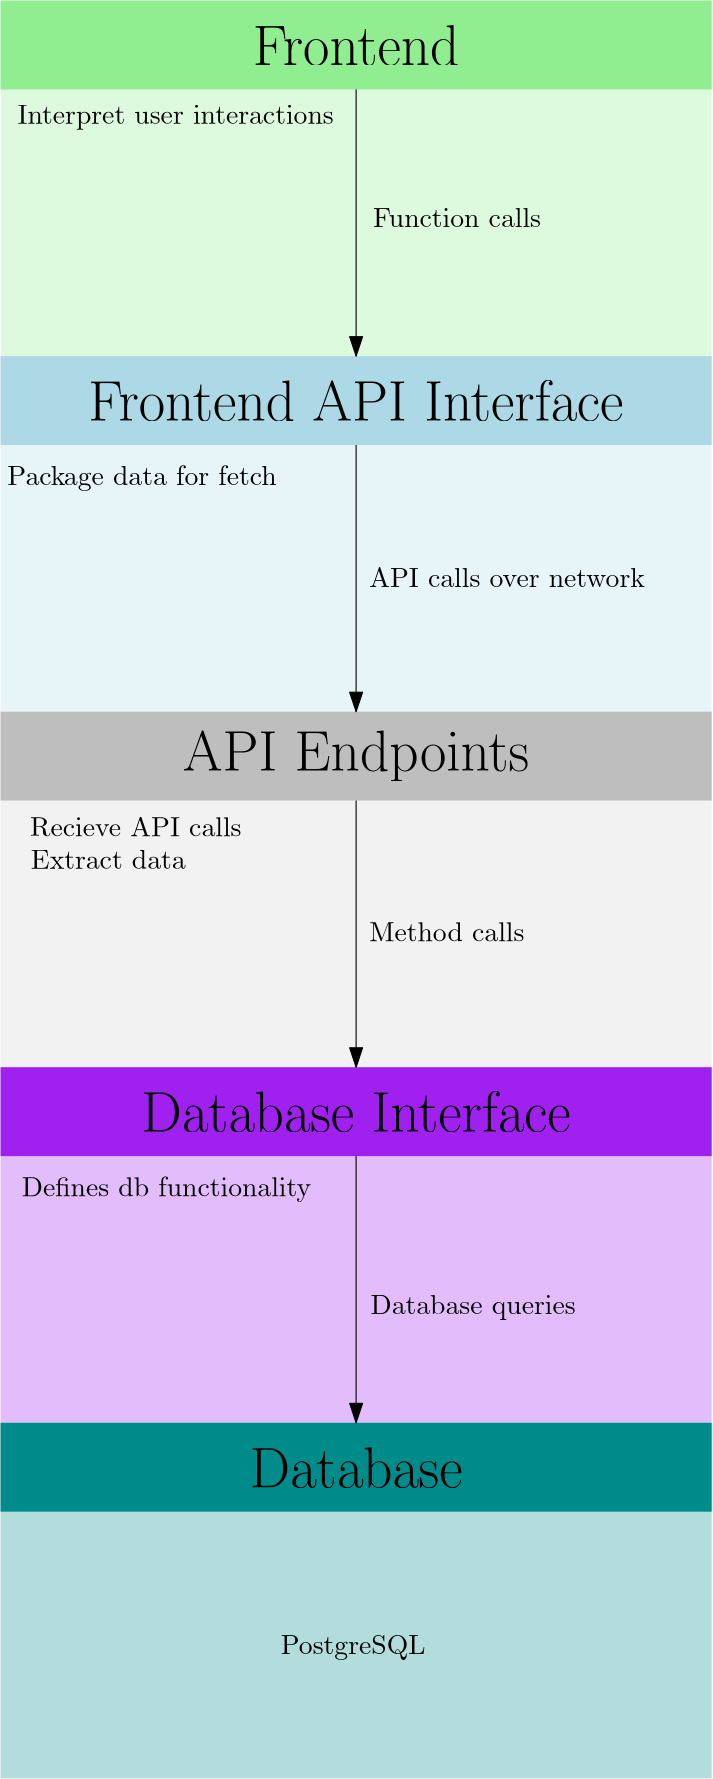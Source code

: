 <?xml version="1.0"?>
<!DOCTYPE ipe SYSTEM "ipe.dtd">
<ipe version="70218" creator="Ipe 7.2.29">
<info created="D:20250704164400" modified="D:20250704174607"/>
<ipestyle name="basic">
<symbol name="arrow/arc(spx)">
<path stroke="sym-stroke" fill="sym-stroke" pen="sym-pen">
0 0 m
-1 0.333 l
-1 -0.333 l
h
</path>
</symbol>
<symbol name="arrow/farc(spx)">
<path stroke="sym-stroke" fill="white" pen="sym-pen">
0 0 m
-1 0.333 l
-1 -0.333 l
h
</path>
</symbol>
<symbol name="arrow/ptarc(spx)">
<path stroke="sym-stroke" fill="sym-stroke" pen="sym-pen">
0 0 m
-1 0.333 l
-0.8 0 l
-1 -0.333 l
h
</path>
</symbol>
<symbol name="arrow/fptarc(spx)">
<path stroke="sym-stroke" fill="white" pen="sym-pen">
0 0 m
-1 0.333 l
-0.8 0 l
-1 -0.333 l
h
</path>
</symbol>
<symbol name="mark/circle(sx)" transformations="translations">
<path fill="sym-stroke">
0.6 0 0 0.6 0 0 e
0.4 0 0 0.4 0 0 e
</path>
</symbol>
<symbol name="mark/disk(sx)" transformations="translations">
<path fill="sym-stroke">
0.6 0 0 0.6 0 0 e
</path>
</symbol>
<symbol name="mark/fdisk(sfx)" transformations="translations">
<group>
<path fill="sym-fill">
0.5 0 0 0.5 0 0 e
</path>
<path fill="sym-stroke" fillrule="eofill">
0.6 0 0 0.6 0 0 e
0.4 0 0 0.4 0 0 e
</path>
</group>
</symbol>
<symbol name="mark/box(sx)" transformations="translations">
<path fill="sym-stroke" fillrule="eofill">
-0.6 -0.6 m
0.6 -0.6 l
0.6 0.6 l
-0.6 0.6 l
h
-0.4 -0.4 m
0.4 -0.4 l
0.4 0.4 l
-0.4 0.4 l
h
</path>
</symbol>
<symbol name="mark/square(sx)" transformations="translations">
<path fill="sym-stroke">
-0.6 -0.6 m
0.6 -0.6 l
0.6 0.6 l
-0.6 0.6 l
h
</path>
</symbol>
<symbol name="mark/fsquare(sfx)" transformations="translations">
<group>
<path fill="sym-fill">
-0.5 -0.5 m
0.5 -0.5 l
0.5 0.5 l
-0.5 0.5 l
h
</path>
<path fill="sym-stroke" fillrule="eofill">
-0.6 -0.6 m
0.6 -0.6 l
0.6 0.6 l
-0.6 0.6 l
h
-0.4 -0.4 m
0.4 -0.4 l
0.4 0.4 l
-0.4 0.4 l
h
</path>
</group>
</symbol>
<symbol name="mark/cross(sx)" transformations="translations">
<group>
<path fill="sym-stroke">
-0.43 -0.57 m
0.57 0.43 l
0.43 0.57 l
-0.57 -0.43 l
h
</path>
<path fill="sym-stroke">
-0.43 0.57 m
0.57 -0.43 l
0.43 -0.57 l
-0.57 0.43 l
h
</path>
</group>
</symbol>
<symbol name="arrow/fnormal(spx)">
<path stroke="sym-stroke" fill="white" pen="sym-pen">
0 0 m
-1 0.333 l
-1 -0.333 l
h
</path>
</symbol>
<symbol name="arrow/pointed(spx)">
<path stroke="sym-stroke" fill="sym-stroke" pen="sym-pen">
0 0 m
-1 0.333 l
-0.8 0 l
-1 -0.333 l
h
</path>
</symbol>
<symbol name="arrow/fpointed(spx)">
<path stroke="sym-stroke" fill="white" pen="sym-pen">
0 0 m
-1 0.333 l
-0.8 0 l
-1 -0.333 l
h
</path>
</symbol>
<symbol name="arrow/linear(spx)">
<path stroke="sym-stroke" pen="sym-pen">
-1 0.333 m
0 0 l
-1 -0.333 l
</path>
</symbol>
<symbol name="arrow/fdouble(spx)">
<path stroke="sym-stroke" fill="white" pen="sym-pen">
0 0 m
-1 0.333 l
-1 -0.333 l
h
-1 0 m
-2 0.333 l
-2 -0.333 l
h
</path>
</symbol>
<symbol name="arrow/double(spx)">
<path stroke="sym-stroke" fill="sym-stroke" pen="sym-pen">
0 0 m
-1 0.333 l
-1 -0.333 l
h
-1 0 m
-2 0.333 l
-2 -0.333 l
h
</path>
</symbol>
<symbol name="arrow/mid-normal(spx)">
<path stroke="sym-stroke" fill="sym-stroke" pen="sym-pen">
0.5 0 m
-0.5 0.333 l
-0.5 -0.333 l
h
</path>
</symbol>
<symbol name="arrow/mid-fnormal(spx)">
<path stroke="sym-stroke" fill="white" pen="sym-pen">
0.5 0 m
-0.5 0.333 l
-0.5 -0.333 l
h
</path>
</symbol>
<symbol name="arrow/mid-pointed(spx)">
<path stroke="sym-stroke" fill="sym-stroke" pen="sym-pen">
0.5 0 m
-0.5 0.333 l
-0.3 0 l
-0.5 -0.333 l
h
</path>
</symbol>
<symbol name="arrow/mid-fpointed(spx)">
<path stroke="sym-stroke" fill="white" pen="sym-pen">
0.5 0 m
-0.5 0.333 l
-0.3 0 l
-0.5 -0.333 l
h
</path>
</symbol>
<symbol name="arrow/mid-double(spx)">
<path stroke="sym-stroke" fill="sym-stroke" pen="sym-pen">
1 0 m
0 0.333 l
0 -0.333 l
h
0 0 m
-1 0.333 l
-1 -0.333 l
h
</path>
</symbol>
<symbol name="arrow/mid-fdouble(spx)">
<path stroke="sym-stroke" fill="white" pen="sym-pen">
1 0 m
0 0.333 l
0 -0.333 l
h
0 0 m
-1 0.333 l
-1 -0.333 l
h
</path>
</symbol>
<anglesize name="22.5 deg" value="22.5"/>
<anglesize name="30 deg" value="30"/>
<anglesize name="45 deg" value="45"/>
<anglesize name="60 deg" value="60"/>
<anglesize name="90 deg" value="90"/>
<arrowsize name="large" value="10"/>
<arrowsize name="small" value="5"/>
<arrowsize name="tiny" value="3"/>
<color name="blue" value="0 0 1"/>
<color name="brown" value="0.647 0.165 0.165"/>
<color name="darkblue" value="0 0 0.545"/>
<color name="darkcyan" value="0 0.545 0.545"/>
<color name="darkgray" value="0.663"/>
<color name="darkgreen" value="0 0.392 0"/>
<color name="darkmagenta" value="0.545 0 0.545"/>
<color name="darkorange" value="1 0.549 0"/>
<color name="darkred" value="0.545 0 0"/>
<color name="gold" value="1 0.843 0"/>
<color name="gray" value="0.745"/>
<color name="green" value="0 1 0"/>
<color name="lightblue" value="0.678 0.847 0.902"/>
<color name="lightcyan" value="0.878 1 1"/>
<color name="lightgray" value="0.827"/>
<color name="lightgreen" value="0.565 0.933 0.565"/>
<color name="lightyellow" value="1 1 0.878"/>
<color name="navy" value="0 0 0.502"/>
<color name="orange" value="1 0.647 0"/>
<color name="pink" value="1 0.753 0.796"/>
<color name="purple" value="0.627 0.125 0.941"/>
<color name="red" value="1 0 0"/>
<color name="seagreen" value="0.18 0.545 0.341"/>
<color name="turquoise" value="0.251 0.878 0.816"/>
<color name="violet" value="0.933 0.51 0.933"/>
<color name="yellow" value="1 1 0"/>
<dashstyle name="dash dot dotted" value="[4 2 1 2 1 2] 0"/>
<dashstyle name="dash dotted" value="[4 2 1 2] 0"/>
<dashstyle name="dashed" value="[4] 0"/>
<dashstyle name="dotted" value="[1 3] 0"/>
<gridsize name="10 pts (~3.5 mm)" value="10"/>
<gridsize name="14 pts (~5 mm)" value="14"/>
<gridsize name="16 pts (~6 mm)" value="16"/>
<gridsize name="20 pts (~7 mm)" value="20"/>
<gridsize name="28 pts (~10 mm)" value="28"/>
<gridsize name="32 pts (~12 mm)" value="32"/>
<gridsize name="4 pts" value="4"/>
<gridsize name="56 pts (~20 mm)" value="56"/>
<gridsize name="8 pts (~3 mm)" value="8"/>
<opacity name="10%" value="0.1"/>
<opacity name="30%" value="0.3"/>
<opacity name="50%" value="0.5"/>
<opacity name="75%" value="0.75"/>
<pen name="fat" value="1.2"/>
<pen name="heavier" value="0.8"/>
<pen name="ultrafat" value="2"/>
<symbolsize name="large" value="5"/>
<symbolsize name="small" value="2"/>
<symbolsize name="tiny" value="1.1"/>
<textsize name="Huge" value="\Huge"/>
<textsize name="LARGE" value="\LARGE"/>
<textsize name="Large" value="\Large"/>
<textsize name="footnote" value="\footnotesize"/>
<textsize name="huge" value="\huge"/>
<textsize name="large" value="\large"/>
<textsize name="script" value="\scriptsize"/>
<textsize name="small" value="\small"/>
<textsize name="tiny" value="\tiny"/>
<textstyle name="center" begin="\begin{center}" end="\end{center}"/>
<textstyle name="item" begin="\begin{itemize}\item{}" end="\end{itemize}"/>
<textstyle name="itemize" begin="\begin{itemize}" end="\end{itemize}"/>
<tiling name="falling" angle="-60" step="4" width="1"/>
<tiling name="rising" angle="30" step="4" width="1"/>
</ipestyle>
<page>
<layer name="alpha"/>
<view layers="alpha" active="alpha"/>
<path layer="alpha" matrix="1 0 0 1 160 0" fill="lightgreen" opacity="30%" stroke-opacity="opaque">
32 704 m
32 576 l
288 576 l
288 704 l
h
</path>
<path matrix="1 0 0 1 160 0" fill="lightblue" opacity="30%" stroke-opacity="opaque">
32 448 m
32 576 l
288 576 l
288 448 l
h
</path>
<path matrix="1 0 0 1 160 0" fill="lightgray" opacity="30%" stroke-opacity="opaque">
32 320 m
32 448 l
288 448 l
288 320 l
h
</path>
<path matrix="1 0 0 1 160 0" fill="purple" opacity="30%" stroke-opacity="opaque">
32 192 m
32 320 l
288 320 l
288 192 l
h
</path>
<path matrix="1 0 0 1 160 0" fill="darkcyan" opacity="30%" stroke-opacity="opaque">
32 64 m
32 192 l
288 192 l
288 64 l
h
</path>
<path matrix="2 0 0 1 -192 -64" fill="lightgreen">
192 768 m
192 736 l
320 736 l
320 768 l
h
</path>
<path matrix="2 0 0 1 -192 -144" fill="lightblue">
192 720 m
192 688 l
320 688 l
320 720 l
h
</path>
<path matrix="2 0 0 1 -192 -224" fill="gray">
192 672 m
192 640 l
320 640 l
320 672 l
h
</path>
<path matrix="2 0 0 1 -192 -304" fill="purple">
192 624 m
192 592 l
320 592 l
320 624 l
h
</path>
<path matrix="2 0 0 1 -192 -384" fill="darkcyan">
192 576 m
192 544 l
320 544 l
320 576 l
h
</path>
<text matrix="2 0 0 1 -192 -384" transformations="translations" pos="256 560" stroke="black" type="label" width="76.723" height="14.349" depth="0" halign="center" valign="center" size="huge">Database</text>
<text matrix="2 0 0 1 -192 -304" transformations="translations" pos="256 608" stroke="black" type="label" width="154.745" height="14.349" depth="0" halign="center" valign="center" size="huge">Database Interface</text>
<text matrix="2 0 0 1 -192 -224" transformations="translations" pos="256 656" stroke="black" type="label" width="124.893" height="14.348" depth="4.02" halign="center" valign="center" size="huge">API Endpoints</text>
<text matrix="2 0 0 1 -192 -144" transformations="translations" pos="256 704" stroke="black" type="label" width="192.791" height="14.349" depth="0" halign="center" valign="center" size="huge">Frontend API Interface</text>
<text matrix="2 0 0 1 -192 -64" transformations="translations" pos="256 752" stroke="black" type="label" width="74.456" height="14.349" depth="0" halign="center" valign="center" size="huge">Frontend</text>
<path stroke="black" arrow="normal/normal">
320 672 m
320 576 l
</path>
<path stroke="black" arrow="normal/normal">
320 544 m
320 448 l
</path>
<path stroke="black" arrow="normal/normal">
320 416 m
320 320 l
</path>
<path stroke="black" arrow="normal/normal">
320 288 m
320 192 l
</path>
<text matrix="1 0 0 1 -9.90341 -1.5637" transformations="translations" pos="336 624" stroke="black" type="label" width="60.523" height="6.918" depth="0" valign="baseline">Function calls</text>
<text matrix="1 0 0 1 4.69109 -3.12739" transformations="translations" pos="320 496" stroke="black" type="label" width="99.322" height="6.918" depth="0" valign="baseline">API calls over network</text>
<text matrix="1 0 0 1 4.69109 -2.60616" transformations="translations" pos="320 368" stroke="black" type="label" width="55.957" height="6.918" depth="0" valign="baseline">Method calls</text>
<text matrix="1 0 0 1 5.21232 -8.86095" transformations="translations" pos="320 240" stroke="black" type="label" width="73.89" height="6.926" depth="1.93" valign="baseline">Database queries</text>
<text matrix="1 0 0 1 -9.90341 3.64863" transformations="translations" pos="208 656" stroke="black" type="label" width="113.962" height="6.815" depth="1.93" valign="baseline">Interpret user interactions</text>
<text matrix="1 0 0 1 -13.552 1.5637" transformations="translations" pos="208 528" stroke="black" type="label" width="97.025" height="6.926" depth="1.93" valign="baseline">Package data for fetch</text>
<text matrix="1 0 0 1 -21.3705 3.12739" transformations="translations" pos="224 400" stroke="black" type="label" width="76.159" height="6.918" depth="0" valign="baseline">Recieve API calls</text>
<text matrix="1 0 0 1 -8.33971 1.5637" transformations="translations" pos="208 272" stroke="black" type="label" width="104.248" height="6.926" depth="1.93" valign="baseline">Defines db functionality</text>
<text matrix="1 0 0 1 -27.1041 -19.2856" transformations="translations" pos="320 128" stroke="black" type="label" width="52.11" height="6.815" depth="1.93" valign="baseline">PostgreSQL</text>
<text matrix="1 0 0 1 -3.12739 7.81848" transformations="translations" pos="206.024 383.601" stroke="black" type="label" width="55.791" height="6.918" depth="0" valign="baseline">Extract data</text>
</page>
</ipe>
